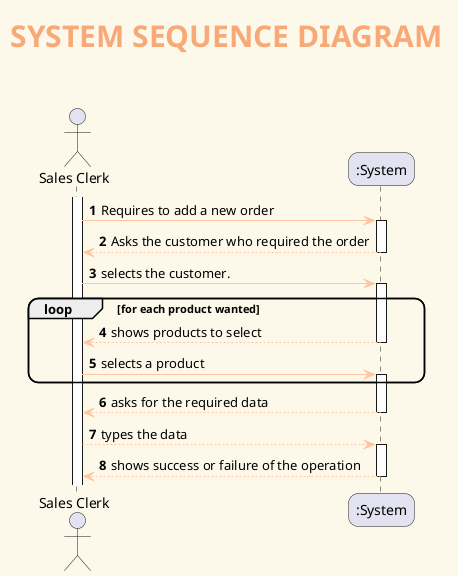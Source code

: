 @startuml
' ======= layout =========
skinparam backgroundColor #fcf9ea
skinparam titleBorderRoundCorner 15
skinparam titleFontSize 30
skinparam classAttributeIconSize 0
skinparam titleFontName Arial Black
skinparam titleFontColor #f8a978
skinparam roundcorner 20
skinparam stereotypeCBackgroundColor ffc5a1
skinparam class {

ArrowColor ffc5a1
BorderColor White
BackgroundColor badfdb
}


' ======= title =========
title <b>SYSTEM SEQUENCE DIAGRAM\n
autonumber
actor "Sales Clerk" as sales
activate sales
sales -> ":System" : Requires to add a new order
activate ":System"
sales <-- ":System": Asks the customer who required the order
deactivate ":System"
sales -> ":System": selects the customer.
activate ":System"
loop for each product wanted
":System" --> sales : shows products to select
deactivate ":System"
sales -> ":System" : selects a product
activate ":System"
end loop
":System" --> sales : asks for the required data
deactivate ":System"
sales --> ":System" : types the data
activate ":System"
":System" --> sales : shows success or failure of the operation
deactivate ":System"



@enduml